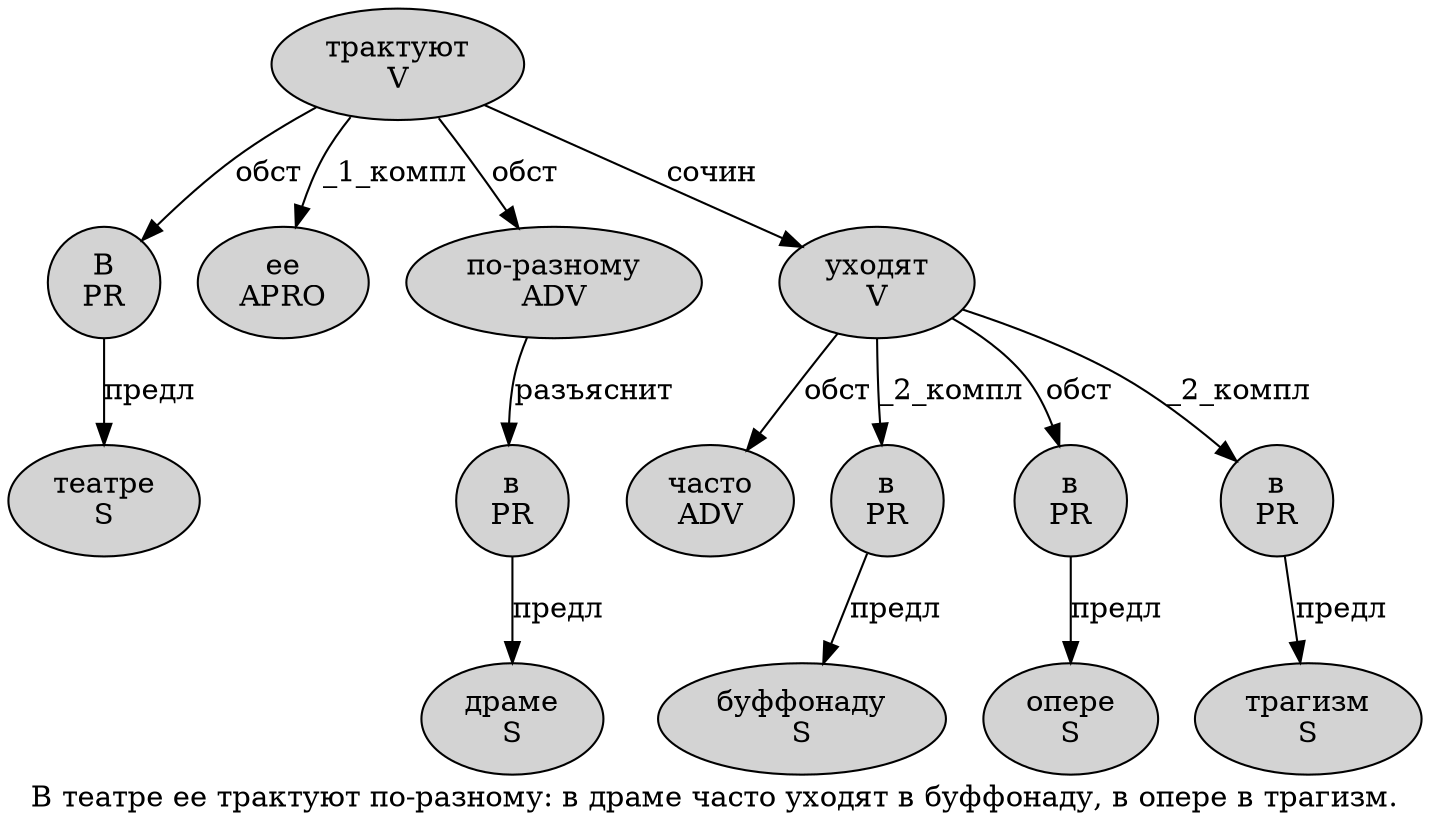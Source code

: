 digraph SENTENCE_761 {
	graph [label="В театре ее трактуют по-разному: в драме часто уходят в буффонаду, в опере в трагизм."]
	node [style=filled]
		0 [label="В
PR" color="" fillcolor=lightgray penwidth=1 shape=ellipse]
		1 [label="театре
S" color="" fillcolor=lightgray penwidth=1 shape=ellipse]
		2 [label="ее
APRO" color="" fillcolor=lightgray penwidth=1 shape=ellipse]
		3 [label="трактуют
V" color="" fillcolor=lightgray penwidth=1 shape=ellipse]
		4 [label="по-разному
ADV" color="" fillcolor=lightgray penwidth=1 shape=ellipse]
		6 [label="в
PR" color="" fillcolor=lightgray penwidth=1 shape=ellipse]
		7 [label="драме
S" color="" fillcolor=lightgray penwidth=1 shape=ellipse]
		8 [label="часто
ADV" color="" fillcolor=lightgray penwidth=1 shape=ellipse]
		9 [label="уходят
V" color="" fillcolor=lightgray penwidth=1 shape=ellipse]
		10 [label="в
PR" color="" fillcolor=lightgray penwidth=1 shape=ellipse]
		11 [label="буффонаду
S" color="" fillcolor=lightgray penwidth=1 shape=ellipse]
		13 [label="в
PR" color="" fillcolor=lightgray penwidth=1 shape=ellipse]
		14 [label="опере
S" color="" fillcolor=lightgray penwidth=1 shape=ellipse]
		15 [label="в
PR" color="" fillcolor=lightgray penwidth=1 shape=ellipse]
		16 [label="трагизм
S" color="" fillcolor=lightgray penwidth=1 shape=ellipse]
			10 -> 11 [label="предл"]
			3 -> 0 [label="обст"]
			3 -> 2 [label="_1_компл"]
			3 -> 4 [label="обст"]
			3 -> 9 [label="сочин"]
			15 -> 16 [label="предл"]
			4 -> 6 [label="разъяснит"]
			9 -> 8 [label="обст"]
			9 -> 10 [label="_2_компл"]
			9 -> 13 [label="обст"]
			9 -> 15 [label="_2_компл"]
			13 -> 14 [label="предл"]
			0 -> 1 [label="предл"]
			6 -> 7 [label="предл"]
}